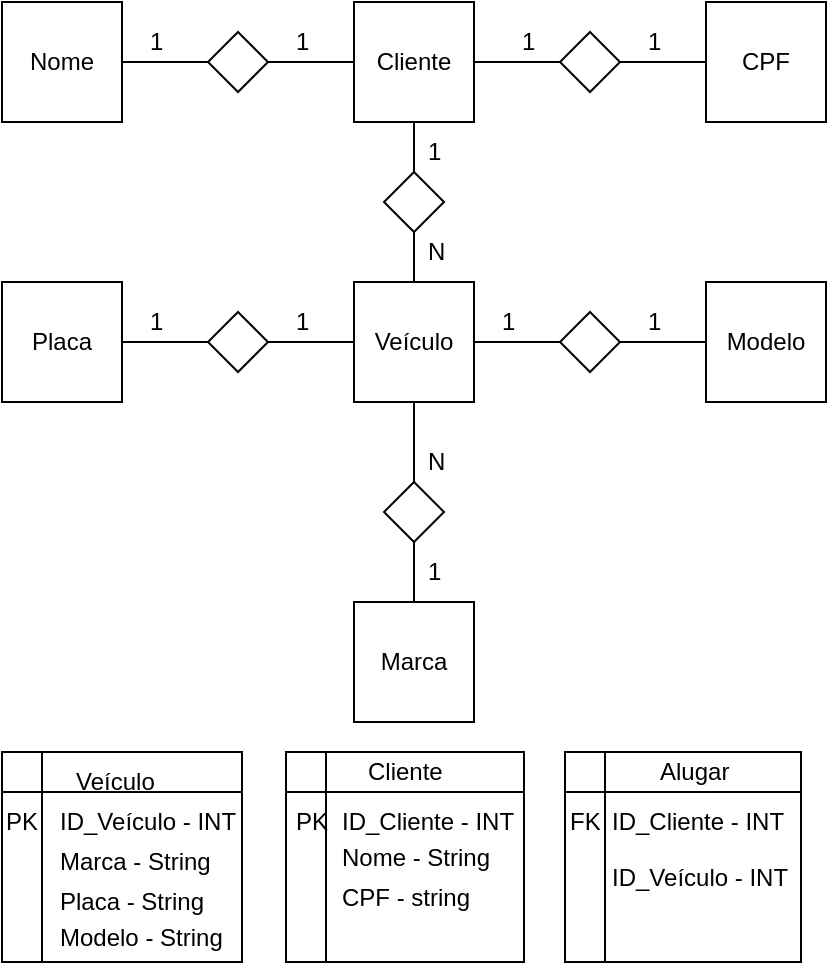 <mxfile version="10.9.5" type="device"><diagram id="eFwTW7VhoE_P3cD6P6C1" name="Page-1"><mxGraphModel dx="738" dy="635" grid="1" gridSize="10" guides="1" tooltips="1" connect="1" arrows="1" fold="1" page="1" pageScale="1" pageWidth="827" pageHeight="1169" math="0" shadow="0"><root><mxCell id="0"/><mxCell id="1" parent="0"/><mxCell id="ZWX-3xjm3AMfmXBe38dN-5" style="edgeStyle=orthogonalEdgeStyle;rounded=0;orthogonalLoop=1;jettySize=auto;html=1;exitX=0.5;exitY=1;exitDx=0;exitDy=0;endArrow=none;endFill=0;" edge="1" parent="1" source="ZWX-3xjm3AMfmXBe38dN-1" target="ZWX-3xjm3AMfmXBe38dN-2"><mxGeometry relative="1" as="geometry"/></mxCell><mxCell id="ZWX-3xjm3AMfmXBe38dN-10" style="edgeStyle=orthogonalEdgeStyle;rounded=0;orthogonalLoop=1;jettySize=auto;html=1;exitX=1;exitY=0.5;exitDx=0;exitDy=0;entryX=0;entryY=0.5;entryDx=0;entryDy=0;endArrow=none;endFill=0;" edge="1" parent="1" source="ZWX-3xjm3AMfmXBe38dN-1" target="ZWX-3xjm3AMfmXBe38dN-9"><mxGeometry relative="1" as="geometry"/></mxCell><mxCell id="ZWX-3xjm3AMfmXBe38dN-1" value="Veículo" style="whiteSpace=wrap;html=1;aspect=fixed;" vertex="1" parent="1"><mxGeometry x="186" y="150" width="60" height="60" as="geometry"/></mxCell><mxCell id="ZWX-3xjm3AMfmXBe38dN-8" style="edgeStyle=orthogonalEdgeStyle;rounded=0;orthogonalLoop=1;jettySize=auto;html=1;exitX=0.5;exitY=1;exitDx=0;exitDy=0;entryX=0.5;entryY=0;entryDx=0;entryDy=0;endArrow=none;endFill=0;" edge="1" parent="1" source="ZWX-3xjm3AMfmXBe38dN-2" target="ZWX-3xjm3AMfmXBe38dN-7"><mxGeometry relative="1" as="geometry"/></mxCell><mxCell id="ZWX-3xjm3AMfmXBe38dN-2" value="" style="rhombus;whiteSpace=wrap;html=1;" vertex="1" parent="1"><mxGeometry x="201" y="250" width="30" height="30" as="geometry"/></mxCell><mxCell id="ZWX-3xjm3AMfmXBe38dN-7" value="Marca" style="whiteSpace=wrap;html=1;aspect=fixed;" vertex="1" parent="1"><mxGeometry x="186" y="310" width="60" height="60" as="geometry"/></mxCell><mxCell id="ZWX-3xjm3AMfmXBe38dN-13" style="edgeStyle=orthogonalEdgeStyle;rounded=0;orthogonalLoop=1;jettySize=auto;html=1;exitX=1;exitY=0.5;exitDx=0;exitDy=0;endArrow=none;endFill=0;" edge="1" parent="1" source="ZWX-3xjm3AMfmXBe38dN-9" target="ZWX-3xjm3AMfmXBe38dN-12"><mxGeometry relative="1" as="geometry"/></mxCell><mxCell id="ZWX-3xjm3AMfmXBe38dN-9" value="" style="rhombus;whiteSpace=wrap;html=1;" vertex="1" parent="1"><mxGeometry x="289" y="165" width="30" height="30" as="geometry"/></mxCell><mxCell id="ZWX-3xjm3AMfmXBe38dN-12" value="Modelo" style="whiteSpace=wrap;html=1;aspect=fixed;" vertex="1" parent="1"><mxGeometry x="362" y="150" width="60" height="60" as="geometry"/></mxCell><mxCell id="ZWX-3xjm3AMfmXBe38dN-18" style="edgeStyle=orthogonalEdgeStyle;rounded=0;orthogonalLoop=1;jettySize=auto;html=1;exitX=1;exitY=0.5;exitDx=0;exitDy=0;endArrow=none;endFill=0;" edge="1" parent="1" source="ZWX-3xjm3AMfmXBe38dN-15" target="ZWX-3xjm3AMfmXBe38dN-1"><mxGeometry relative="1" as="geometry"/></mxCell><mxCell id="ZWX-3xjm3AMfmXBe38dN-15" value="" style="rhombus;whiteSpace=wrap;html=1;" vertex="1" parent="1"><mxGeometry x="113" y="165" width="30" height="30" as="geometry"/></mxCell><mxCell id="ZWX-3xjm3AMfmXBe38dN-17" style="edgeStyle=orthogonalEdgeStyle;rounded=0;orthogonalLoop=1;jettySize=auto;html=1;exitX=1;exitY=0.5;exitDx=0;exitDy=0;entryX=0;entryY=0.5;entryDx=0;entryDy=0;endArrow=none;endFill=0;" edge="1" parent="1" source="ZWX-3xjm3AMfmXBe38dN-16" target="ZWX-3xjm3AMfmXBe38dN-15"><mxGeometry relative="1" as="geometry"/></mxCell><mxCell id="ZWX-3xjm3AMfmXBe38dN-16" value="Placa" style="whiteSpace=wrap;html=1;aspect=fixed;" vertex="1" parent="1"><mxGeometry x="10" y="150" width="60" height="60" as="geometry"/></mxCell><mxCell id="ZWX-3xjm3AMfmXBe38dN-19" value="1" style="text;html=1;resizable=0;points=[];autosize=1;align=left;verticalAlign=top;spacingTop=-4;" vertex="1" parent="1"><mxGeometry x="221" y="285" width="20" height="20" as="geometry"/></mxCell><mxCell id="ZWX-3xjm3AMfmXBe38dN-20" value="N" style="text;html=1;resizable=0;points=[];autosize=1;align=left;verticalAlign=top;spacingTop=-4;" vertex="1" parent="1"><mxGeometry x="221" y="230" width="20" height="20" as="geometry"/></mxCell><mxCell id="ZWX-3xjm3AMfmXBe38dN-21" value="1" style="text;html=1;resizable=0;points=[];autosize=1;align=left;verticalAlign=top;spacingTop=-4;" vertex="1" parent="1"><mxGeometry x="330.5" y="160" width="20" height="20" as="geometry"/></mxCell><mxCell id="ZWX-3xjm3AMfmXBe38dN-22" value="1" style="text;html=1;resizable=0;points=[];autosize=1;align=left;verticalAlign=top;spacingTop=-4;" vertex="1" parent="1"><mxGeometry x="257.5" y="160" width="20" height="20" as="geometry"/></mxCell><mxCell id="ZWX-3xjm3AMfmXBe38dN-23" value="1" style="text;html=1;resizable=0;points=[];autosize=1;align=left;verticalAlign=top;spacingTop=-4;" vertex="1" parent="1"><mxGeometry x="154.5" y="160" width="20" height="20" as="geometry"/></mxCell><mxCell id="ZWX-3xjm3AMfmXBe38dN-24" value="1" style="text;html=1;resizable=0;points=[];autosize=1;align=left;verticalAlign=top;spacingTop=-4;" vertex="1" parent="1"><mxGeometry x="81.5" y="160" width="20" height="20" as="geometry"/></mxCell><mxCell id="ZWX-3xjm3AMfmXBe38dN-27" style="edgeStyle=orthogonalEdgeStyle;rounded=0;orthogonalLoop=1;jettySize=auto;html=1;exitX=0.5;exitY=1;exitDx=0;exitDy=0;endArrow=none;endFill=0;" edge="1" parent="1" source="ZWX-3xjm3AMfmXBe38dN-26" target="ZWX-3xjm3AMfmXBe38dN-1"><mxGeometry relative="1" as="geometry"/></mxCell><mxCell id="ZWX-3xjm3AMfmXBe38dN-29" style="edgeStyle=orthogonalEdgeStyle;rounded=0;orthogonalLoop=1;jettySize=auto;html=1;exitX=0.5;exitY=0;exitDx=0;exitDy=0;entryX=0.5;entryY=1;entryDx=0;entryDy=0;endArrow=none;endFill=0;" edge="1" parent="1" source="ZWX-3xjm3AMfmXBe38dN-26" target="ZWX-3xjm3AMfmXBe38dN-28"><mxGeometry relative="1" as="geometry"/></mxCell><mxCell id="ZWX-3xjm3AMfmXBe38dN-26" value="" style="rhombus;whiteSpace=wrap;html=1;" vertex="1" parent="1"><mxGeometry x="201" y="95" width="30" height="30" as="geometry"/></mxCell><mxCell id="ZWX-3xjm3AMfmXBe38dN-33" style="edgeStyle=orthogonalEdgeStyle;rounded=0;orthogonalLoop=1;jettySize=auto;html=1;exitX=1;exitY=0.5;exitDx=0;exitDy=0;endArrow=none;endFill=0;" edge="1" parent="1" source="ZWX-3xjm3AMfmXBe38dN-28" target="ZWX-3xjm3AMfmXBe38dN-32"><mxGeometry relative="1" as="geometry"/></mxCell><mxCell id="ZWX-3xjm3AMfmXBe38dN-28" value="Cliente" style="whiteSpace=wrap;html=1;aspect=fixed;" vertex="1" parent="1"><mxGeometry x="186" y="10" width="60" height="60" as="geometry"/></mxCell><mxCell id="ZWX-3xjm3AMfmXBe38dN-30" value="1" style="text;html=1;resizable=0;points=[];autosize=1;align=left;verticalAlign=top;spacingTop=-4;" vertex="1" parent="1"><mxGeometry x="221" y="75" width="20" height="20" as="geometry"/></mxCell><mxCell id="ZWX-3xjm3AMfmXBe38dN-31" value="N" style="text;html=1;resizable=0;points=[];autosize=1;align=left;verticalAlign=top;spacingTop=-4;" vertex="1" parent="1"><mxGeometry x="221" y="125" width="20" height="20" as="geometry"/></mxCell><mxCell id="ZWX-3xjm3AMfmXBe38dN-35" style="edgeStyle=orthogonalEdgeStyle;rounded=0;orthogonalLoop=1;jettySize=auto;html=1;exitX=1;exitY=0.5;exitDx=0;exitDy=0;entryX=0;entryY=0.5;entryDx=0;entryDy=0;endArrow=none;endFill=0;" edge="1" parent="1" source="ZWX-3xjm3AMfmXBe38dN-32" target="ZWX-3xjm3AMfmXBe38dN-34"><mxGeometry relative="1" as="geometry"/></mxCell><mxCell id="ZWX-3xjm3AMfmXBe38dN-32" value="" style="rhombus;whiteSpace=wrap;html=1;" vertex="1" parent="1"><mxGeometry x="289" y="25" width="30" height="30" as="geometry"/></mxCell><mxCell id="ZWX-3xjm3AMfmXBe38dN-34" value="CPF" style="whiteSpace=wrap;html=1;aspect=fixed;" vertex="1" parent="1"><mxGeometry x="362" y="10" width="60" height="60" as="geometry"/></mxCell><mxCell id="ZWX-3xjm3AMfmXBe38dN-36" value="1" style="text;html=1;resizable=0;points=[];autosize=1;align=left;verticalAlign=top;spacingTop=-4;" vertex="1" parent="1"><mxGeometry x="330.5" y="20" width="20" height="20" as="geometry"/></mxCell><mxCell id="ZWX-3xjm3AMfmXBe38dN-37" value="1" style="text;html=1;resizable=0;points=[];autosize=1;align=left;verticalAlign=top;spacingTop=-4;" vertex="1" parent="1"><mxGeometry x="267.5" y="20" width="20" height="20" as="geometry"/></mxCell><mxCell id="ZWX-3xjm3AMfmXBe38dN-39" style="edgeStyle=orthogonalEdgeStyle;rounded=0;orthogonalLoop=1;jettySize=auto;html=1;exitX=1;exitY=0.5;exitDx=0;exitDy=0;endArrow=none;endFill=0;" edge="1" parent="1" source="ZWX-3xjm3AMfmXBe38dN-38" target="ZWX-3xjm3AMfmXBe38dN-28"><mxGeometry relative="1" as="geometry"/></mxCell><mxCell id="ZWX-3xjm3AMfmXBe38dN-38" value="" style="rhombus;whiteSpace=wrap;html=1;" vertex="1" parent="1"><mxGeometry x="113" y="25" width="30" height="30" as="geometry"/></mxCell><mxCell id="ZWX-3xjm3AMfmXBe38dN-41" style="edgeStyle=orthogonalEdgeStyle;rounded=0;orthogonalLoop=1;jettySize=auto;html=1;exitX=1;exitY=0.5;exitDx=0;exitDy=0;endArrow=none;endFill=0;" edge="1" parent="1" source="ZWX-3xjm3AMfmXBe38dN-40" target="ZWX-3xjm3AMfmXBe38dN-38"><mxGeometry relative="1" as="geometry"/></mxCell><mxCell id="ZWX-3xjm3AMfmXBe38dN-40" value="Nome" style="whiteSpace=wrap;html=1;aspect=fixed;" vertex="1" parent="1"><mxGeometry x="10" y="10" width="60" height="60" as="geometry"/></mxCell><mxCell id="ZWX-3xjm3AMfmXBe38dN-42" value="1" style="text;html=1;resizable=0;points=[];autosize=1;align=left;verticalAlign=top;spacingTop=-4;" vertex="1" parent="1"><mxGeometry x="154.5" y="20" width="20" height="20" as="geometry"/></mxCell><mxCell id="ZWX-3xjm3AMfmXBe38dN-43" value="1" style="text;html=1;resizable=0;points=[];autosize=1;align=left;verticalAlign=top;spacingTop=-4;" vertex="1" parent="1"><mxGeometry x="81.5" y="20" width="20" height="20" as="geometry"/></mxCell><mxCell id="ZWX-3xjm3AMfmXBe38dN-44" value="" style="shape=internalStorage;whiteSpace=wrap;html=1;backgroundOutline=1;" vertex="1" parent="1"><mxGeometry x="10" y="385" width="120" height="105" as="geometry"/></mxCell><mxCell id="ZWX-3xjm3AMfmXBe38dN-45" value="Veículo" style="text;html=1;resizable=0;points=[];autosize=1;align=left;verticalAlign=top;spacingTop=-4;" vertex="1" parent="1"><mxGeometry x="45" y="390" width="50" height="20" as="geometry"/></mxCell><mxCell id="ZWX-3xjm3AMfmXBe38dN-46" value="ID_Veículo - INT" style="text;html=1;resizable=0;points=[];autosize=1;align=left;verticalAlign=top;spacingTop=-4;" vertex="1" parent="1"><mxGeometry x="36.5" y="410" width="100" height="20" as="geometry"/></mxCell><mxCell id="ZWX-3xjm3AMfmXBe38dN-47" value="PK" style="text;html=1;resizable=0;points=[];autosize=1;align=left;verticalAlign=top;spacingTop=-4;" vertex="1" parent="1"><mxGeometry x="10" y="410" width="30" height="20" as="geometry"/></mxCell><mxCell id="ZWX-3xjm3AMfmXBe38dN-48" value="Marca - String" style="text;html=1;resizable=0;points=[];autosize=1;align=left;verticalAlign=top;spacingTop=-4;" vertex="1" parent="1"><mxGeometry x="36.5" y="430" width="90" height="20" as="geometry"/></mxCell><mxCell id="ZWX-3xjm3AMfmXBe38dN-49" value="Placa - String" style="text;html=1;resizable=0;points=[];autosize=1;align=left;verticalAlign=top;spacingTop=-4;" vertex="1" parent="1"><mxGeometry x="36.5" y="450" width="90" height="20" as="geometry"/></mxCell><mxCell id="ZWX-3xjm3AMfmXBe38dN-50" value="Modelo - String" style="text;html=1;resizable=0;points=[];autosize=1;align=left;verticalAlign=top;spacingTop=-4;" vertex="1" parent="1"><mxGeometry x="36.5" y="468" width="100" height="20" as="geometry"/></mxCell><mxCell id="ZWX-3xjm3AMfmXBe38dN-51" value="" style="shape=internalStorage;whiteSpace=wrap;html=1;backgroundOutline=1;" vertex="1" parent="1"><mxGeometry x="152" y="385" width="119" height="105" as="geometry"/></mxCell><mxCell id="ZWX-3xjm3AMfmXBe38dN-52" value="PK" style="text;html=1;resizable=0;points=[];autosize=1;align=left;verticalAlign=top;spacingTop=-4;" vertex="1" parent="1"><mxGeometry x="155" y="410" width="30" height="20" as="geometry"/></mxCell><mxCell id="ZWX-3xjm3AMfmXBe38dN-53" value="Cliente" style="text;html=1;resizable=0;points=[];autosize=1;align=left;verticalAlign=top;spacingTop=-4;" vertex="1" parent="1"><mxGeometry x="191" y="385" width="50" height="20" as="geometry"/></mxCell><mxCell id="ZWX-3xjm3AMfmXBe38dN-54" value="ID_Cliente - INT" style="text;html=1;resizable=0;points=[];autosize=1;align=left;verticalAlign=top;spacingTop=-4;" vertex="1" parent="1"><mxGeometry x="177.5" y="410" width="100" height="20" as="geometry"/></mxCell><mxCell id="ZWX-3xjm3AMfmXBe38dN-55" value="Nome - String" style="text;html=1;resizable=0;points=[];autosize=1;align=left;verticalAlign=top;spacingTop=-4;" vertex="1" parent="1"><mxGeometry x="177.5" y="427.5" width="90" height="20" as="geometry"/></mxCell><mxCell id="ZWX-3xjm3AMfmXBe38dN-56" value="CPF - string" style="text;html=1;resizable=0;points=[];autosize=1;align=left;verticalAlign=top;spacingTop=-4;" vertex="1" parent="1"><mxGeometry x="177.5" y="447.5" width="80" height="20" as="geometry"/></mxCell><mxCell id="ZWX-3xjm3AMfmXBe38dN-57" value="" style="shape=internalStorage;whiteSpace=wrap;html=1;backgroundOutline=1;" vertex="1" parent="1"><mxGeometry x="291.5" y="385" width="118" height="105" as="geometry"/></mxCell><mxCell id="ZWX-3xjm3AMfmXBe38dN-58" value="Alugar" style="text;html=1;resizable=0;points=[];autosize=1;align=left;verticalAlign=top;spacingTop=-4;" vertex="1" parent="1"><mxGeometry x="337" y="385" width="50" height="20" as="geometry"/></mxCell><mxCell id="ZWX-3xjm3AMfmXBe38dN-59" value="FK" style="text;html=1;resizable=0;points=[];autosize=1;align=left;verticalAlign=top;spacingTop=-4;" vertex="1" parent="1"><mxGeometry x="291.5" y="410" width="30" height="20" as="geometry"/></mxCell><mxCell id="ZWX-3xjm3AMfmXBe38dN-62" value="ID_Cliente - INT" style="text;html=1;resizable=0;points=[];autosize=1;align=left;verticalAlign=top;spacingTop=-4;" vertex="1" parent="1"><mxGeometry x="313" y="410" width="100" height="20" as="geometry"/></mxCell><mxCell id="ZWX-3xjm3AMfmXBe38dN-63" value="ID_Veículo - INT" style="text;html=1;resizable=0;points=[];autosize=1;align=left;verticalAlign=top;spacingTop=-4;" vertex="1" parent="1"><mxGeometry x="313" y="437.5" width="100" height="20" as="geometry"/></mxCell></root></mxGraphModel></diagram></mxfile>